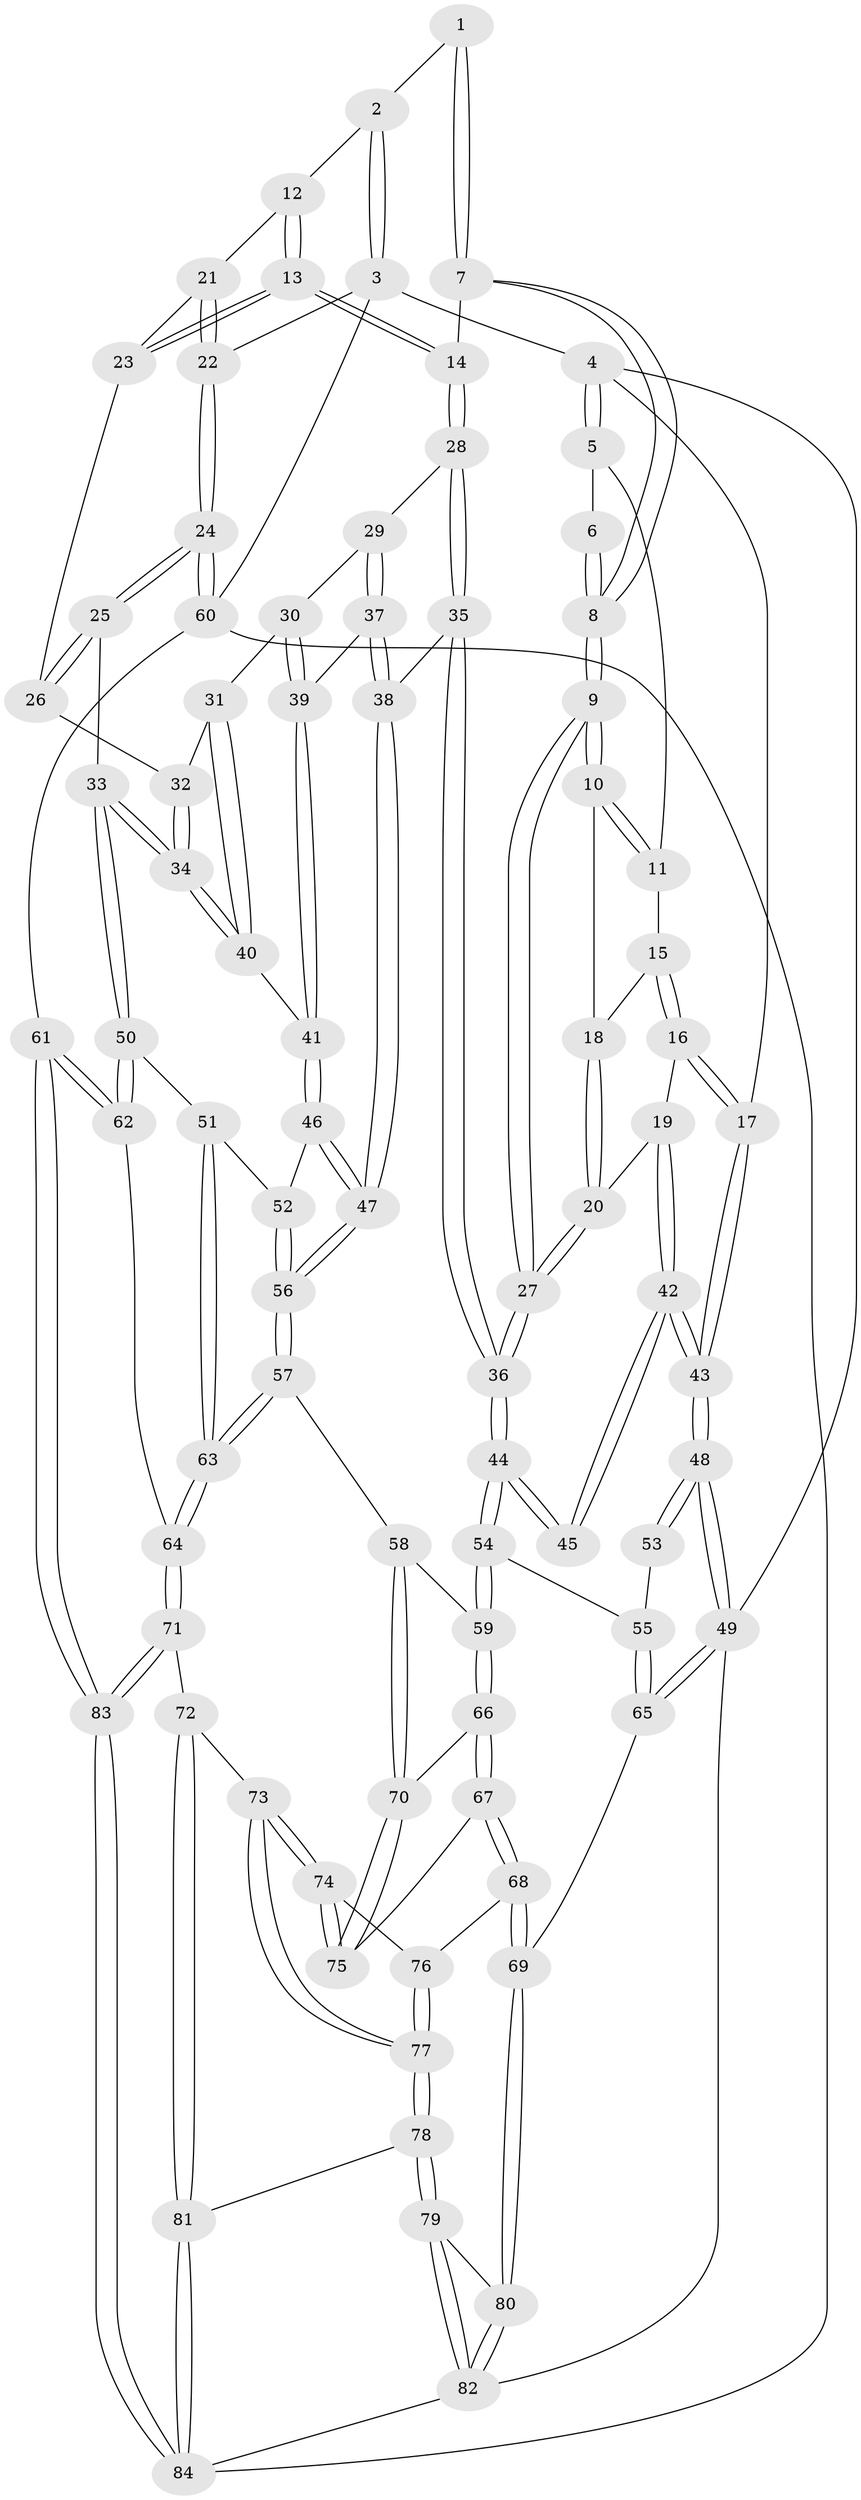 // coarse degree distribution, {4: 0.56, 5: 0.24, 2: 0.04, 3: 0.1, 6: 0.04, 7: 0.02}
// Generated by graph-tools (version 1.1) at 2025/42/03/06/25 10:42:29]
// undirected, 84 vertices, 206 edges
graph export_dot {
graph [start="1"]
  node [color=gray90,style=filled];
  1 [pos="+0.3892132260926567+0"];
  2 [pos="+0.5721574803184679+0"];
  3 [pos="+1+0"];
  4 [pos="+0+0"];
  5 [pos="+0.248807813845778+0"];
  6 [pos="+0.3274341597638186+0"];
  7 [pos="+0.42472381564331135+0.14670981088599713"];
  8 [pos="+0.385463297957274+0.17013724006756792"];
  9 [pos="+0.3780503613956069+0.1763940314004466"];
  10 [pos="+0.34842506611468027+0.13868124884940863"];
  11 [pos="+0.27614116272976047+0.040952954445540785"];
  12 [pos="+0.5955019636383933+0.004476599627671186"];
  13 [pos="+0.5867094107478329+0.0933301768397467"];
  14 [pos="+0.5826061992585075+0.10958444015941676"];
  15 [pos="+0.25313601438740196+0.08013817547239839"];
  16 [pos="+0.028554684640425293+0.08944023158813562"];
  17 [pos="+0+0"];
  18 [pos="+0.23668086977634903+0.11308454715430054"];
  19 [pos="+0.09837790995825799+0.1499417093249701"];
  20 [pos="+0.1936827548197703+0.18889586489840118"];
  21 [pos="+0.8302058360405601+0.07619438064526769"];
  22 [pos="+1+0"];
  23 [pos="+0.8053089800952701+0.10973021742642887"];
  24 [pos="+1+0.3025668283550803"];
  25 [pos="+1+0.3106668735492893"];
  26 [pos="+0.78556814155143+0.16427423452595313"];
  27 [pos="+0.31610611303419583+0.3091457059849857"];
  28 [pos="+0.5875680510689313+0.1224810900805995"];
  29 [pos="+0.5932274470993284+0.131164825788486"];
  30 [pos="+0.6538386597920931+0.17676141798379563"];
  31 [pos="+0.733002919335847+0.19890477888502803"];
  32 [pos="+0.7722487501695351+0.17620990421861185"];
  33 [pos="+0.9151018712501521+0.3343921661918941"];
  34 [pos="+0.8711216526633575+0.3322802459612396"];
  35 [pos="+0.438703145501555+0.3397618251239322"];
  36 [pos="+0.31940957451564317+0.3320164030322731"];
  37 [pos="+0.5736947274232269+0.3180360524411468"];
  38 [pos="+0.5329472663500976+0.3692382264052373"];
  39 [pos="+0.6625093754872935+0.29807261264504475"];
  40 [pos="+0.7646275082798192+0.33883731659596106"];
  41 [pos="+0.7489278473810612+0.34899237145428225"];
  42 [pos="+0.08655060512228606+0.32146357382399454"];
  43 [pos="+0+0.36681031575705747"];
  44 [pos="+0.3016214346620437+0.3634561269106004"];
  45 [pos="+0.17883610107871553+0.3690796467800799"];
  46 [pos="+0.7401854433472693+0.3643933277365792"];
  47 [pos="+0.5979200188920806+0.4650040336963882"];
  48 [pos="+0+0.539233352748528"];
  49 [pos="+0+0.5894040917645793"];
  50 [pos="+0.8143116968026262+0.5098673200522745"];
  51 [pos="+0.8003682428479588+0.5082701307766122"];
  52 [pos="+0.7823822025053634+0.4946483717340533"];
  53 [pos="+0.12162082117422152+0.41512189406568767"];
  54 [pos="+0.3031581496971098+0.43738670507705396"];
  55 [pos="+0.13180638682231072+0.5565457456509989"];
  56 [pos="+0.5981283225195734+0.5070937215824212"];
  57 [pos="+0.5921594244268031+0.5292431714065081"];
  58 [pos="+0.5329159392838478+0.5433327212728336"];
  59 [pos="+0.3372747768815621+0.5113998937497013"];
  60 [pos="+1+0.680706466128018"];
  61 [pos="+1+0.6811600478199987"];
  62 [pos="+0.9774133854643737+0.6559079553333365"];
  63 [pos="+0.6661751060896517+0.6788588226145846"];
  64 [pos="+0.6717049415758873+0.7030049015120001"];
  65 [pos="+0.04468780511762914+0.6408785267571173"];
  66 [pos="+0.33577842103343375+0.5292169000347556"];
  67 [pos="+0.3023344726898137+0.630187316321395"];
  68 [pos="+0.287209048517413+0.6663368877462333"];
  69 [pos="+0.13256729842149256+0.7117641803611449"];
  70 [pos="+0.45629034283635433+0.6531641974570438"];
  71 [pos="+0.6612558350415871+0.7262137182566775"];
  72 [pos="+0.5729807971388713+0.7466883645179118"];
  73 [pos="+0.5071161561591248+0.7404992006718911"];
  74 [pos="+0.46164451781785093+0.7103948620333698"];
  75 [pos="+0.4561238369204644+0.6591043525449944"];
  76 [pos="+0.34827009221331146+0.7290660058735918"];
  77 [pos="+0.34260707914587324+0.9623251072665343"];
  78 [pos="+0.31787450157723884+1"];
  79 [pos="+0.30349970955262645+1"];
  80 [pos="+0.13311969415576186+0.7150268034108002"];
  81 [pos="+0.43739711751822397+1"];
  82 [pos="+0+1"];
  83 [pos="+0.7214753015653945+0.91783448360877"];
  84 [pos="+0.7080295454805435+1"];
  1 -- 2;
  1 -- 7;
  1 -- 7;
  2 -- 3;
  2 -- 3;
  2 -- 12;
  3 -- 4;
  3 -- 22;
  3 -- 60;
  4 -- 5;
  4 -- 5;
  4 -- 17;
  4 -- 49;
  5 -- 6;
  5 -- 11;
  6 -- 8;
  6 -- 8;
  7 -- 8;
  7 -- 8;
  7 -- 14;
  8 -- 9;
  8 -- 9;
  9 -- 10;
  9 -- 10;
  9 -- 27;
  9 -- 27;
  10 -- 11;
  10 -- 11;
  10 -- 18;
  11 -- 15;
  12 -- 13;
  12 -- 13;
  12 -- 21;
  13 -- 14;
  13 -- 14;
  13 -- 23;
  13 -- 23;
  14 -- 28;
  14 -- 28;
  15 -- 16;
  15 -- 16;
  15 -- 18;
  16 -- 17;
  16 -- 17;
  16 -- 19;
  17 -- 43;
  17 -- 43;
  18 -- 20;
  18 -- 20;
  19 -- 20;
  19 -- 42;
  19 -- 42;
  20 -- 27;
  20 -- 27;
  21 -- 22;
  21 -- 22;
  21 -- 23;
  22 -- 24;
  22 -- 24;
  23 -- 26;
  24 -- 25;
  24 -- 25;
  24 -- 60;
  24 -- 60;
  25 -- 26;
  25 -- 26;
  25 -- 33;
  26 -- 32;
  27 -- 36;
  27 -- 36;
  28 -- 29;
  28 -- 35;
  28 -- 35;
  29 -- 30;
  29 -- 37;
  29 -- 37;
  30 -- 31;
  30 -- 39;
  30 -- 39;
  31 -- 32;
  31 -- 40;
  31 -- 40;
  32 -- 34;
  32 -- 34;
  33 -- 34;
  33 -- 34;
  33 -- 50;
  33 -- 50;
  34 -- 40;
  34 -- 40;
  35 -- 36;
  35 -- 36;
  35 -- 38;
  36 -- 44;
  36 -- 44;
  37 -- 38;
  37 -- 38;
  37 -- 39;
  38 -- 47;
  38 -- 47;
  39 -- 41;
  39 -- 41;
  40 -- 41;
  41 -- 46;
  41 -- 46;
  42 -- 43;
  42 -- 43;
  42 -- 45;
  42 -- 45;
  43 -- 48;
  43 -- 48;
  44 -- 45;
  44 -- 45;
  44 -- 54;
  44 -- 54;
  46 -- 47;
  46 -- 47;
  46 -- 52;
  47 -- 56;
  47 -- 56;
  48 -- 49;
  48 -- 49;
  48 -- 53;
  48 -- 53;
  49 -- 65;
  49 -- 65;
  49 -- 82;
  50 -- 51;
  50 -- 62;
  50 -- 62;
  51 -- 52;
  51 -- 63;
  51 -- 63;
  52 -- 56;
  52 -- 56;
  53 -- 55;
  54 -- 55;
  54 -- 59;
  54 -- 59;
  55 -- 65;
  55 -- 65;
  56 -- 57;
  56 -- 57;
  57 -- 58;
  57 -- 63;
  57 -- 63;
  58 -- 59;
  58 -- 70;
  58 -- 70;
  59 -- 66;
  59 -- 66;
  60 -- 61;
  60 -- 84;
  61 -- 62;
  61 -- 62;
  61 -- 83;
  61 -- 83;
  62 -- 64;
  63 -- 64;
  63 -- 64;
  64 -- 71;
  64 -- 71;
  65 -- 69;
  66 -- 67;
  66 -- 67;
  66 -- 70;
  67 -- 68;
  67 -- 68;
  67 -- 75;
  68 -- 69;
  68 -- 69;
  68 -- 76;
  69 -- 80;
  69 -- 80;
  70 -- 75;
  70 -- 75;
  71 -- 72;
  71 -- 83;
  71 -- 83;
  72 -- 73;
  72 -- 81;
  72 -- 81;
  73 -- 74;
  73 -- 74;
  73 -- 77;
  73 -- 77;
  74 -- 75;
  74 -- 75;
  74 -- 76;
  76 -- 77;
  76 -- 77;
  77 -- 78;
  77 -- 78;
  78 -- 79;
  78 -- 79;
  78 -- 81;
  79 -- 80;
  79 -- 82;
  79 -- 82;
  80 -- 82;
  80 -- 82;
  81 -- 84;
  81 -- 84;
  82 -- 84;
  83 -- 84;
  83 -- 84;
}
